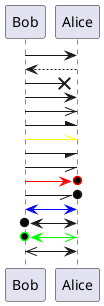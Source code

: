@startuml

Bob -> Alice
Bob <-- Alice

Bob ->x Alice

Bob -> Alice
Bob ->> Alice

Bob -\ Alice
Bob -[#yellow]\\ Alice

Bob -/ Alice
Bob -// Alice

Bob -[#red]>o Alice
Bob -//o Alice

Bob <-[#blue]> Alice
Bob o<-> Alice
Bob o<[#00FF00]->> Alice

' when below change to empty arrow on both side?
Bob <<-> Alice

@enduml